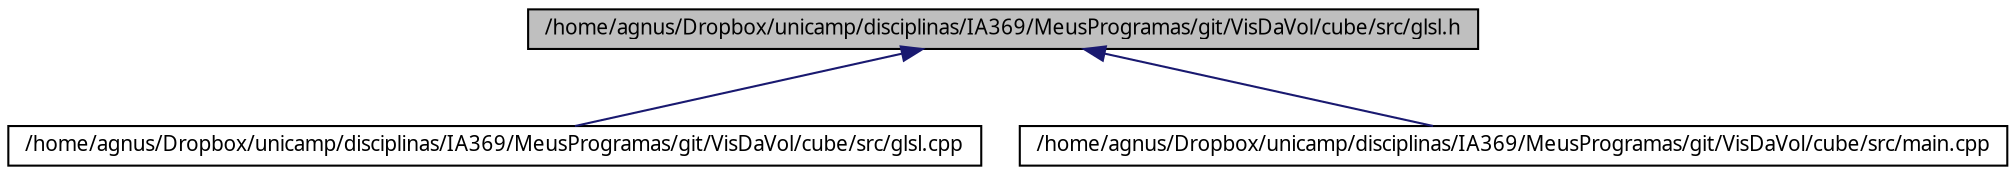 digraph G
{
  edge [fontname="FreeSans.ttf",fontsize="10",labelfontname="FreeSans.ttf",labelfontsize="10"];
  node [fontname="FreeSans.ttf",fontsize="10",shape=record];
  Node1 [label="/home/agnus/Dropbox/unicamp/disciplinas/IA369/MeusProgramas/git/VisDaVol/cube/src/glsl.h",height=0.2,width=0.4,color="black", fillcolor="grey75", style="filled" fontcolor="black"];
  Node1 -> Node2 [dir=back,color="midnightblue",fontsize="10",style="solid",fontname="FreeSans.ttf"];
  Node2 [label="/home/agnus/Dropbox/unicamp/disciplinas/IA369/MeusProgramas/git/VisDaVol/cube/src/glsl.cpp",height=0.2,width=0.4,color="black", fillcolor="white", style="filled",URL="$glsl_8cpp.html"];
  Node1 -> Node3 [dir=back,color="midnightblue",fontsize="10",style="solid",fontname="FreeSans.ttf"];
  Node3 [label="/home/agnus/Dropbox/unicamp/disciplinas/IA369/MeusProgramas/git/VisDaVol/cube/src/main.cpp",height=0.2,width=0.4,color="black", fillcolor="white", style="filled",URL="$main_8cpp.html"];
}
